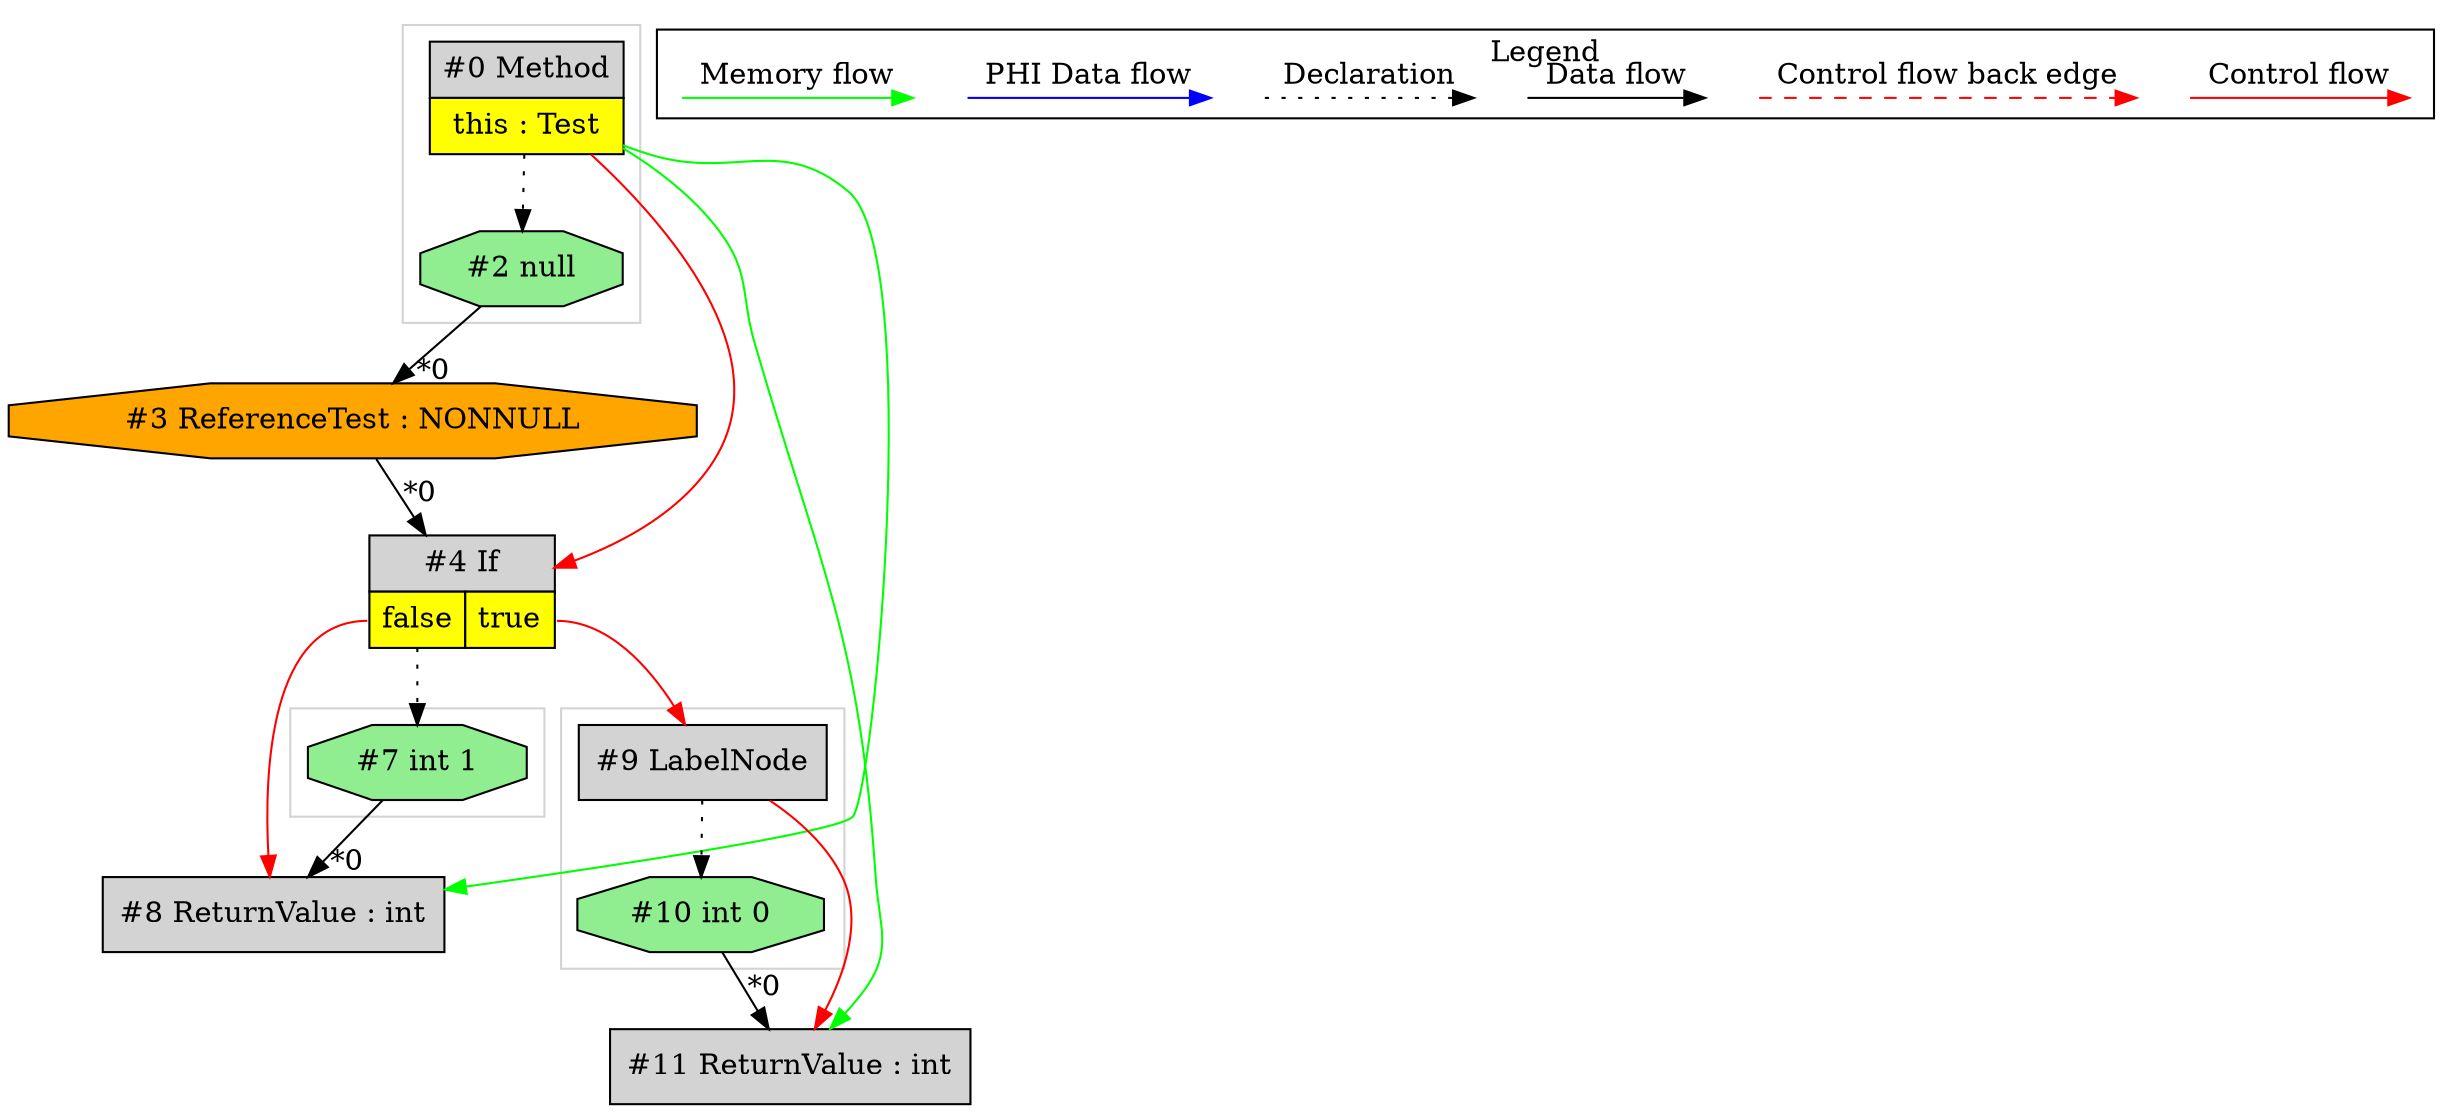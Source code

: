 digraph {
 ordering="in";
 node0[margin="0", label=<<table border="0" cellborder="1" cellspacing="0" cellpadding="5"><tr><td colspan="1">#0 Method</td></tr><tr><td port="prj1" bgcolor="yellow">this : Test</td></tr></table>>,shape=none, fillcolor=lightgrey, style=filled];
 node4[margin="0", label=<<table border="0" cellborder="1" cellspacing="0" cellpadding="5"><tr><td colspan="2">#4 If</td></tr><tr><td port="prj5" bgcolor="yellow">false</td><td port="prj6" bgcolor="yellow">true</td></tr></table>>,shape=none, fillcolor=lightgrey, style=filled];
 node3 -> node4[headlabel="*0", labeldistance=2];
 node0 -> node4[labeldistance=2, color=red, fontcolor=red];
 node3[label="#3 ReferenceTest : NONNULL",shape=octagon, fillcolor=orange, style=filled];
 node2 -> node3[headlabel="*0", labeldistance=2];
 node2[label="#2 null",shape=octagon, fillcolor=lightgreen, style=filled];
 node0 -> node2[style=dotted];
 node9[label="#9 LabelNode",shape=box, fillcolor=lightgrey, style=filled];
 node4:prj6 -> node9[labeldistance=2, color=red, fontcolor=red];
 node11[label="#11 ReturnValue : int",shape=box, fillcolor=lightgrey, style=filled];
 node10 -> node11[headlabel="*0", labeldistance=2];
 node9 -> node11[labeldistance=2, color=red, fontcolor=red];
 node0 -> node11[labeldistance=2, color=green, constraint=false];
 node10[label="#10 int 0",shape=octagon, fillcolor=lightgreen, style=filled];
 node9 -> node10[style=dotted];
 node8[label="#8 ReturnValue : int",shape=box, fillcolor=lightgrey, style=filled];
 node7 -> node8[headlabel="*0", labeldistance=2];
 node4:prj5 -> node8[labeldistance=2, color=red, fontcolor=red];
 node0 -> node8[labeldistance=2, color=green, constraint=false];
 node7[label="#7 int 1",shape=octagon, fillcolor=lightgreen, style=filled];
 node4:prj5 -> node7[style=dotted];
 subgraph cluster_0 {
  color=lightgray;
  node0;
  node2;
 }
 subgraph cluster_1 {
  color=lightgray;
  node7;
 }
 subgraph cluster_2 {
  color=lightgray;
  node9;
  node10;
 }
 subgraph cluster_000 {
  label = "Legend";
  node [shape=point]
  {
   rank=same;
   c0 [style = invis];
   c1 [style = invis];
   c2 [style = invis];
   c3 [style = invis];
   d0 [style = invis];
   d1 [style = invis];
   d2 [style = invis];
   d3 [style = invis];
   d4 [style = invis];
   d5 [style = invis];
   d6 [style = invis];
   d7 [style = invis];
  }
  c0 -> c1 [label="Control flow", style=solid, color=red]
  c2 -> c3 [label="Control flow back edge", style=dashed, color=red]
  d0 -> d1 [label="Data flow"]
  d2 -> d3 [label="Declaration", style=dotted]
  d4 -> d5 [label="PHI Data flow", color=blue]
  d6 -> d7 [label="Memory flow", color=green]
 }

}
